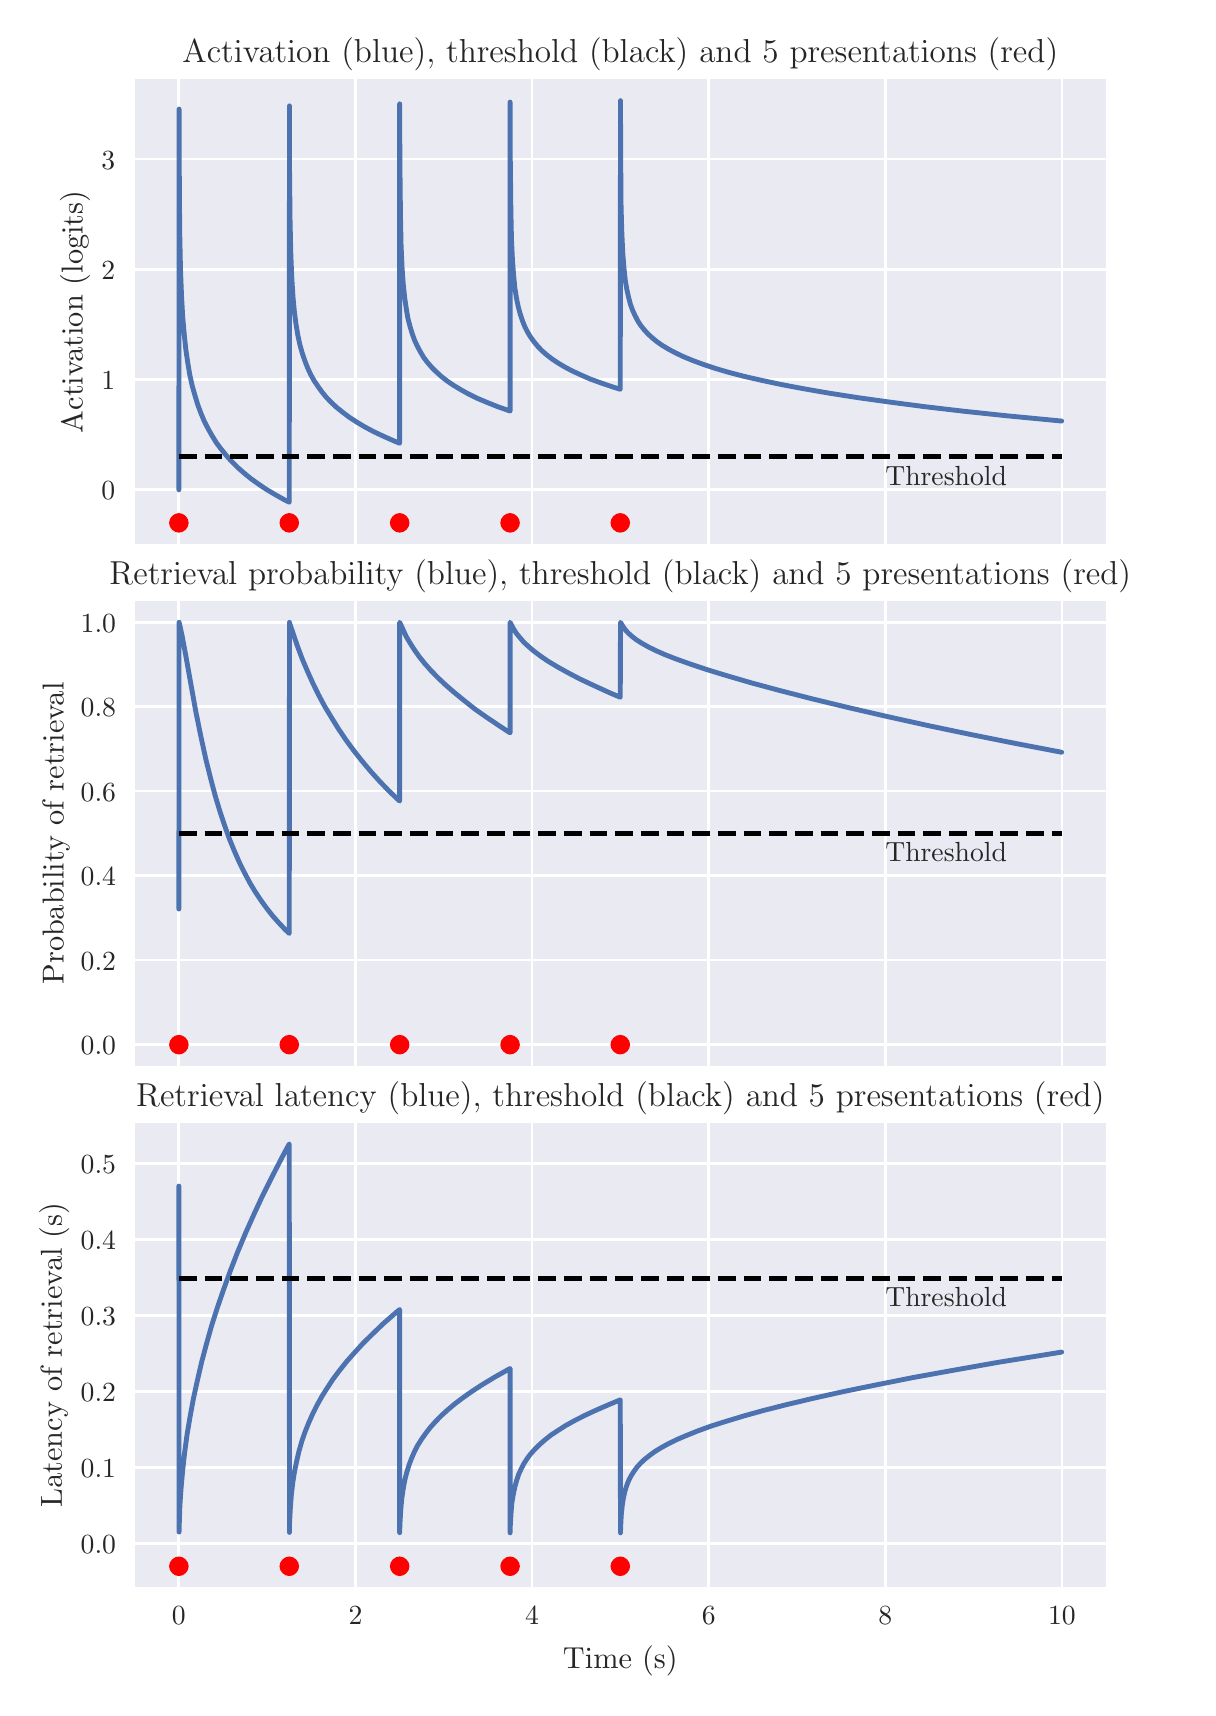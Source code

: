 \begingroup%
\makeatletter%
\begin{pgfpicture}%
\pgfpathrectangle{\pgfpointorigin}{\pgfqpoint{5.8in}{8.3in}}%
\pgfusepath{use as bounding box, clip}%
\begin{pgfscope}%
\pgfsetbuttcap%
\pgfsetmiterjoin%
\definecolor{currentfill}{rgb}{1.0,1.0,1.0}%
\pgfsetfillcolor{currentfill}%
\pgfsetlinewidth{0.0pt}%
\definecolor{currentstroke}{rgb}{1.0,1.0,1.0}%
\pgfsetstrokecolor{currentstroke}%
\pgfsetdash{}{0pt}%
\pgfpathmoveto{\pgfqpoint{0.0in}{0.0in}}%
\pgfpathlineto{\pgfqpoint{5.8in}{0.0in}}%
\pgfpathlineto{\pgfqpoint{5.8in}{8.3in}}%
\pgfpathlineto{\pgfqpoint{0.0in}{8.3in}}%
\pgfpathclose%
\pgfusepath{fill}%
\end{pgfscope}%
\begin{pgfscope}%
\pgfsetbuttcap%
\pgfsetmiterjoin%
\definecolor{currentfill}{rgb}{0.918,0.918,0.949}%
\pgfsetfillcolor{currentfill}%
\pgfsetlinewidth{0.0pt}%
\definecolor{currentstroke}{rgb}{0.0,0.0,0.0}%
\pgfsetstrokecolor{currentstroke}%
\pgfsetstrokeopacity{0.0}%
\pgfsetdash{}{0pt}%
\pgfpathmoveto{\pgfqpoint{0.536in}{5.718in}}%
\pgfpathlineto{\pgfqpoint{5.391in}{5.718in}}%
\pgfpathlineto{\pgfqpoint{5.391in}{8.041in}}%
\pgfpathlineto{\pgfqpoint{0.536in}{8.041in}}%
\pgfpathclose%
\pgfusepath{fill}%
\end{pgfscope}%
\begin{pgfscope}%
\pgfpathrectangle{\pgfqpoint{0.536in}{5.718in}}{\pgfqpoint{4.855in}{2.323in}}%
\pgfusepath{clip}%
\pgfsetroundcap%
\pgfsetroundjoin%
\pgfsetlinewidth{1.004pt}%
\definecolor{currentstroke}{rgb}{1.0,1.0,1.0}%
\pgfsetstrokecolor{currentstroke}%
\pgfsetdash{}{0pt}%
\pgfpathmoveto{\pgfqpoint{0.756in}{5.718in}}%
\pgfpathlineto{\pgfqpoint{0.756in}{8.041in}}%
\pgfusepath{stroke}%
\end{pgfscope}%
\begin{pgfscope}%
\pgfpathrectangle{\pgfqpoint{0.536in}{5.718in}}{\pgfqpoint{4.855in}{2.323in}}%
\pgfusepath{clip}%
\pgfsetroundcap%
\pgfsetroundjoin%
\pgfsetlinewidth{1.004pt}%
\definecolor{currentstroke}{rgb}{1.0,1.0,1.0}%
\pgfsetstrokecolor{currentstroke}%
\pgfsetdash{}{0pt}%
\pgfpathmoveto{\pgfqpoint{1.639in}{5.718in}}%
\pgfpathlineto{\pgfqpoint{1.639in}{8.041in}}%
\pgfusepath{stroke}%
\end{pgfscope}%
\begin{pgfscope}%
\pgfpathrectangle{\pgfqpoint{0.536in}{5.718in}}{\pgfqpoint{4.855in}{2.323in}}%
\pgfusepath{clip}%
\pgfsetroundcap%
\pgfsetroundjoin%
\pgfsetlinewidth{1.004pt}%
\definecolor{currentstroke}{rgb}{1.0,1.0,1.0}%
\pgfsetstrokecolor{currentstroke}%
\pgfsetdash{}{0pt}%
\pgfpathmoveto{\pgfqpoint{2.522in}{5.718in}}%
\pgfpathlineto{\pgfqpoint{2.522in}{8.041in}}%
\pgfusepath{stroke}%
\end{pgfscope}%
\begin{pgfscope}%
\pgfpathrectangle{\pgfqpoint{0.536in}{5.718in}}{\pgfqpoint{4.855in}{2.323in}}%
\pgfusepath{clip}%
\pgfsetroundcap%
\pgfsetroundjoin%
\pgfsetlinewidth{1.004pt}%
\definecolor{currentstroke}{rgb}{1.0,1.0,1.0}%
\pgfsetstrokecolor{currentstroke}%
\pgfsetdash{}{0pt}%
\pgfpathmoveto{\pgfqpoint{3.405in}{5.718in}}%
\pgfpathlineto{\pgfqpoint{3.405in}{8.041in}}%
\pgfusepath{stroke}%
\end{pgfscope}%
\begin{pgfscope}%
\pgfpathrectangle{\pgfqpoint{0.536in}{5.718in}}{\pgfqpoint{4.855in}{2.323in}}%
\pgfusepath{clip}%
\pgfsetroundcap%
\pgfsetroundjoin%
\pgfsetlinewidth{1.004pt}%
\definecolor{currentstroke}{rgb}{1.0,1.0,1.0}%
\pgfsetstrokecolor{currentstroke}%
\pgfsetdash{}{0pt}%
\pgfpathmoveto{\pgfqpoint{4.288in}{5.718in}}%
\pgfpathlineto{\pgfqpoint{4.288in}{8.041in}}%
\pgfusepath{stroke}%
\end{pgfscope}%
\begin{pgfscope}%
\pgfpathrectangle{\pgfqpoint{0.536in}{5.718in}}{\pgfqpoint{4.855in}{2.323in}}%
\pgfusepath{clip}%
\pgfsetroundcap%
\pgfsetroundjoin%
\pgfsetlinewidth{1.004pt}%
\definecolor{currentstroke}{rgb}{1.0,1.0,1.0}%
\pgfsetstrokecolor{currentstroke}%
\pgfsetdash{}{0pt}%
\pgfpathmoveto{\pgfqpoint{5.171in}{5.718in}}%
\pgfpathlineto{\pgfqpoint{5.171in}{8.041in}}%
\pgfusepath{stroke}%
\end{pgfscope}%
\begin{pgfscope}%
\pgfpathrectangle{\pgfqpoint{0.536in}{5.718in}}{\pgfqpoint{4.855in}{2.323in}}%
\pgfusepath{clip}%
\pgfsetroundcap%
\pgfsetroundjoin%
\pgfsetlinewidth{1.004pt}%
\definecolor{currentstroke}{rgb}{1.0,1.0,1.0}%
\pgfsetstrokecolor{currentstroke}%
\pgfsetdash{}{0pt}%
\pgfpathmoveto{\pgfqpoint{0.536in}{5.989in}}%
\pgfpathlineto{\pgfqpoint{5.391in}{5.989in}}%
\pgfusepath{stroke}%
\end{pgfscope}%
\begin{pgfscope}%
\definecolor{textcolor}{rgb}{0.15,0.15,0.15}%
\pgfsetstrokecolor{textcolor}%
\pgfsetfillcolor{textcolor}%
\pgftext[x=0.369in,y=5.939in,left,base]{\color{textcolor}\rmfamily\fontsize{10.0}{12.0}\selectfont \(\displaystyle 0\)}%
\end{pgfscope}%
\begin{pgfscope}%
\pgfpathrectangle{\pgfqpoint{0.536in}{5.718in}}{\pgfqpoint{4.855in}{2.323in}}%
\pgfusepath{clip}%
\pgfsetroundcap%
\pgfsetroundjoin%
\pgfsetlinewidth{1.004pt}%
\definecolor{currentstroke}{rgb}{1.0,1.0,1.0}%
\pgfsetstrokecolor{currentstroke}%
\pgfsetdash{}{0pt}%
\pgfpathmoveto{\pgfqpoint{0.536in}{6.54in}}%
\pgfpathlineto{\pgfqpoint{5.391in}{6.54in}}%
\pgfusepath{stroke}%
\end{pgfscope}%
\begin{pgfscope}%
\definecolor{textcolor}{rgb}{0.15,0.15,0.15}%
\pgfsetstrokecolor{textcolor}%
\pgfsetfillcolor{textcolor}%
\pgftext[x=0.369in,y=6.49in,left,base]{\color{textcolor}\rmfamily\fontsize{10.0}{12.0}\selectfont \(\displaystyle 1\)}%
\end{pgfscope}%
\begin{pgfscope}%
\pgfpathrectangle{\pgfqpoint{0.536in}{5.718in}}{\pgfqpoint{4.855in}{2.323in}}%
\pgfusepath{clip}%
\pgfsetroundcap%
\pgfsetroundjoin%
\pgfsetlinewidth{1.004pt}%
\definecolor{currentstroke}{rgb}{1.0,1.0,1.0}%
\pgfsetstrokecolor{currentstroke}%
\pgfsetdash{}{0pt}%
\pgfpathmoveto{\pgfqpoint{0.536in}{7.092in}}%
\pgfpathlineto{\pgfqpoint{5.391in}{7.092in}}%
\pgfusepath{stroke}%
\end{pgfscope}%
\begin{pgfscope}%
\definecolor{textcolor}{rgb}{0.15,0.15,0.15}%
\pgfsetstrokecolor{textcolor}%
\pgfsetfillcolor{textcolor}%
\pgftext[x=0.369in,y=7.041in,left,base]{\color{textcolor}\rmfamily\fontsize{10.0}{12.0}\selectfont \(\displaystyle 2\)}%
\end{pgfscope}%
\begin{pgfscope}%
\pgfpathrectangle{\pgfqpoint{0.536in}{5.718in}}{\pgfqpoint{4.855in}{2.323in}}%
\pgfusepath{clip}%
\pgfsetroundcap%
\pgfsetroundjoin%
\pgfsetlinewidth{1.004pt}%
\definecolor{currentstroke}{rgb}{1.0,1.0,1.0}%
\pgfsetstrokecolor{currentstroke}%
\pgfsetdash{}{0pt}%
\pgfpathmoveto{\pgfqpoint{0.536in}{7.643in}}%
\pgfpathlineto{\pgfqpoint{5.391in}{7.643in}}%
\pgfusepath{stroke}%
\end{pgfscope}%
\begin{pgfscope}%
\definecolor{textcolor}{rgb}{0.15,0.15,0.15}%
\pgfsetstrokecolor{textcolor}%
\pgfsetfillcolor{textcolor}%
\pgftext[x=0.369in,y=7.593in,left,base]{\color{textcolor}\rmfamily\fontsize{10.0}{12.0}\selectfont \(\displaystyle 3\)}%
\end{pgfscope}%
\begin{pgfscope}%
\definecolor{textcolor}{rgb}{0.15,0.15,0.15}%
\pgfsetstrokecolor{textcolor}%
\pgfsetfillcolor{textcolor}%
\pgftext[x=0.313in,y=6.879in,,bottom,rotate=90.0]{\color{textcolor}\rmfamily\fontsize{11.0}{13.2}\selectfont Activation (logits)}%
\end{pgfscope}%
\begin{pgfscope}%
\pgfpathrectangle{\pgfqpoint{0.536in}{5.718in}}{\pgfqpoint{4.855in}{2.323in}}%
\pgfusepath{clip}%
\pgfsetroundcap%
\pgfsetroundjoin%
\pgfsetlinewidth{1.757pt}%
\definecolor{currentstroke}{rgb}{0.298,0.447,0.69}%
\pgfsetstrokecolor{currentstroke}%
\pgfsetdash{}{0pt}%
\pgfpathmoveto{\pgfqpoint{0.756in}{5.989in}}%
\pgfpathlineto{\pgfqpoint{0.757in}{7.893in}}%
\pgfpathlineto{\pgfqpoint{0.758in}{7.59in}}%
\pgfpathlineto{\pgfqpoint{0.76in}{7.287in}}%
\pgfpathlineto{\pgfqpoint{0.764in}{7.096in}}%
\pgfpathlineto{\pgfqpoint{0.769in}{6.965in}}%
\pgfpathlineto{\pgfqpoint{0.775in}{6.856in}}%
\pgfpathlineto{\pgfqpoint{0.783in}{6.765in}}%
\pgfpathlineto{\pgfqpoint{0.791in}{6.689in}}%
\pgfpathlineto{\pgfqpoint{0.801in}{6.621in}}%
\pgfpathlineto{\pgfqpoint{0.811in}{6.562in}}%
\pgfpathlineto{\pgfqpoint{0.823in}{6.508in}}%
\pgfpathlineto{\pgfqpoint{0.837in}{6.459in}}%
\pgfpathlineto{\pgfqpoint{0.851in}{6.413in}}%
\pgfpathlineto{\pgfqpoint{0.867in}{6.37in}}%
\pgfpathlineto{\pgfqpoint{0.884in}{6.33in}}%
\pgfpathlineto{\pgfqpoint{0.903in}{6.293in}}%
\pgfpathlineto{\pgfqpoint{0.923in}{6.258in}}%
\pgfpathlineto{\pgfqpoint{0.944in}{6.224in}}%
\pgfpathlineto{\pgfqpoint{0.968in}{6.192in}}%
\pgfpathlineto{\pgfqpoint{0.993in}{6.161in}}%
\pgfpathlineto{\pgfqpoint{1.02in}{6.131in}}%
\pgfpathlineto{\pgfqpoint{1.05in}{6.101in}}%
\pgfpathlineto{\pgfqpoint{1.082in}{6.073in}}%
\pgfpathlineto{\pgfqpoint{1.116in}{6.045in}}%
\pgfpathlineto{\pgfqpoint{1.154in}{6.018in}}%
\pgfpathlineto{\pgfqpoint{1.194in}{5.991in}}%
\pgfpathlineto{\pgfqpoint{1.238in}{5.965in}}%
\pgfpathlineto{\pgfqpoint{1.286in}{5.938in}}%
\pgfpathlineto{\pgfqpoint{1.308in}{5.927in}}%
\pgfpathlineto{\pgfqpoint{1.309in}{7.909in}}%
\pgfpathlineto{\pgfqpoint{1.309in}{7.617in}}%
\pgfpathlineto{\pgfqpoint{1.312in}{7.332in}}%
\pgfpathlineto{\pgfqpoint{1.316in}{7.158in}}%
\pgfpathlineto{\pgfqpoint{1.321in}{7.042in}}%
\pgfpathlineto{\pgfqpoint{1.327in}{6.949in}}%
\pgfpathlineto{\pgfqpoint{1.334in}{6.875in}}%
\pgfpathlineto{\pgfqpoint{1.342in}{6.815in}}%
\pgfpathlineto{\pgfqpoint{1.351in}{6.761in}}%
\pgfpathlineto{\pgfqpoint{1.361in}{6.715in}}%
\pgfpathlineto{\pgfqpoint{1.373in}{6.672in}}%
\pgfpathlineto{\pgfqpoint{1.386in}{6.634in}}%
\pgfpathlineto{\pgfqpoint{1.4in}{6.598in}}%
\pgfpathlineto{\pgfqpoint{1.415in}{6.566in}}%
\pgfpathlineto{\pgfqpoint{1.432in}{6.535in}}%
\pgfpathlineto{\pgfqpoint{1.451in}{6.507in}}%
\pgfpathlineto{\pgfqpoint{1.471in}{6.479in}}%
\pgfpathlineto{\pgfqpoint{1.493in}{6.452in}}%
\pgfpathlineto{\pgfqpoint{1.518in}{6.426in}}%
\pgfpathlineto{\pgfqpoint{1.545in}{6.401in}}%
\pgfpathlineto{\pgfqpoint{1.575in}{6.377in}}%
\pgfpathlineto{\pgfqpoint{1.608in}{6.352in}}%
\pgfpathlineto{\pgfqpoint{1.645in}{6.328in}}%
\pgfpathlineto{\pgfqpoint{1.685in}{6.304in}}%
\pgfpathlineto{\pgfqpoint{1.73in}{6.28in}}%
\pgfpathlineto{\pgfqpoint{1.779in}{6.257in}}%
\pgfpathlineto{\pgfqpoint{1.833in}{6.233in}}%
\pgfpathlineto{\pgfqpoint{1.86in}{6.222in}}%
\pgfpathlineto{\pgfqpoint{1.86in}{7.919in}}%
\pgfpathlineto{\pgfqpoint{1.861in}{7.635in}}%
\pgfpathlineto{\pgfqpoint{1.864in}{7.362in}}%
\pgfpathlineto{\pgfqpoint{1.867in}{7.212in}}%
\pgfpathlineto{\pgfqpoint{1.872in}{7.099in}}%
\pgfpathlineto{\pgfqpoint{1.878in}{7.016in}}%
\pgfpathlineto{\pgfqpoint{1.885in}{6.951in}}%
\pgfpathlineto{\pgfqpoint{1.893in}{6.895in}}%
\pgfpathlineto{\pgfqpoint{1.901in}{6.847in}}%
\pgfpathlineto{\pgfqpoint{1.912in}{6.805in}}%
\pgfpathlineto{\pgfqpoint{1.923in}{6.769in}}%
\pgfpathlineto{\pgfqpoint{1.935in}{6.736in}}%
\pgfpathlineto{\pgfqpoint{1.949in}{6.706in}}%
\pgfpathlineto{\pgfqpoint{1.964in}{6.678in}}%
\pgfpathlineto{\pgfqpoint{1.98in}{6.651in}}%
\pgfpathlineto{\pgfqpoint{1.999in}{6.626in}}%
\pgfpathlineto{\pgfqpoint{2.019in}{6.603in}}%
\pgfpathlineto{\pgfqpoint{2.042in}{6.58in}}%
\pgfpathlineto{\pgfqpoint{2.067in}{6.557in}}%
\pgfpathlineto{\pgfqpoint{2.095in}{6.535in}}%
\pgfpathlineto{\pgfqpoint{2.127in}{6.513in}}%
\pgfpathlineto{\pgfqpoint{2.162in}{6.492in}}%
\pgfpathlineto{\pgfqpoint{2.201in}{6.47in}}%
\pgfpathlineto{\pgfqpoint{2.245in}{6.448in}}%
\pgfpathlineto{\pgfqpoint{2.295in}{6.427in}}%
\pgfpathlineto{\pgfqpoint{2.35in}{6.405in}}%
\pgfpathlineto{\pgfqpoint{2.412in}{6.383in}}%
\pgfpathlineto{\pgfqpoint{2.412in}{7.928in}}%
\pgfpathlineto{\pgfqpoint{2.413in}{7.649in}}%
\pgfpathlineto{\pgfqpoint{2.416in}{7.385in}}%
\pgfpathlineto{\pgfqpoint{2.419in}{7.242in}}%
\pgfpathlineto{\pgfqpoint{2.424in}{7.136in}}%
\pgfpathlineto{\pgfqpoint{2.43in}{7.059in}}%
\pgfpathlineto{\pgfqpoint{2.436in}{6.998in}}%
\pgfpathlineto{\pgfqpoint{2.444in}{6.947in}}%
\pgfpathlineto{\pgfqpoint{2.453in}{6.904in}}%
\pgfpathlineto{\pgfqpoint{2.463in}{6.867in}}%
\pgfpathlineto{\pgfqpoint{2.474in}{6.834in}}%
\pgfpathlineto{\pgfqpoint{2.486in}{6.804in}}%
\pgfpathlineto{\pgfqpoint{2.5in}{6.777in}}%
\pgfpathlineto{\pgfqpoint{2.515in}{6.752in}}%
\pgfpathlineto{\pgfqpoint{2.532in}{6.729in}}%
\pgfpathlineto{\pgfqpoint{2.55in}{6.707in}}%
\pgfpathlineto{\pgfqpoint{2.571in}{6.685in}}%
\pgfpathlineto{\pgfqpoint{2.594in}{6.665in}}%
\pgfpathlineto{\pgfqpoint{2.621in}{6.644in}}%
\pgfpathlineto{\pgfqpoint{2.651in}{6.624in}}%
\pgfpathlineto{\pgfqpoint{2.684in}{6.604in}}%
\pgfpathlineto{\pgfqpoint{2.722in}{6.584in}}%
\pgfpathlineto{\pgfqpoint{2.765in}{6.564in}}%
\pgfpathlineto{\pgfqpoint{2.813in}{6.543in}}%
\pgfpathlineto{\pgfqpoint{2.868in}{6.523in}}%
\pgfpathlineto{\pgfqpoint{2.93in}{6.502in}}%
\pgfpathlineto{\pgfqpoint{2.963in}{6.492in}}%
\pgfpathlineto{\pgfqpoint{2.964in}{7.935in}}%
\pgfpathlineto{\pgfqpoint{2.965in}{7.661in}}%
\pgfpathlineto{\pgfqpoint{2.967in}{7.404in}}%
\pgfpathlineto{\pgfqpoint{2.971in}{7.267in}}%
\pgfpathlineto{\pgfqpoint{2.976in}{7.166in}}%
\pgfpathlineto{\pgfqpoint{2.982in}{7.093in}}%
\pgfpathlineto{\pgfqpoint{2.988in}{7.036in}}%
\pgfpathlineto{\pgfqpoint{2.996in}{6.99in}}%
\pgfpathlineto{\pgfqpoint{3.005in}{6.95in}}%
\pgfpathlineto{\pgfqpoint{3.014in}{6.916in}}%
\pgfpathlineto{\pgfqpoint{3.025in}{6.886in}}%
\pgfpathlineto{\pgfqpoint{3.038in}{6.858in}}%
\pgfpathlineto{\pgfqpoint{3.051in}{6.833in}}%
\pgfpathlineto{\pgfqpoint{3.066in}{6.81in}}%
\pgfpathlineto{\pgfqpoint{3.083in}{6.789in}}%
\pgfpathlineto{\pgfqpoint{3.102in}{6.768in}}%
\pgfpathlineto{\pgfqpoint{3.123in}{6.749in}}%
\pgfpathlineto{\pgfqpoint{3.147in}{6.729in}}%
\pgfpathlineto{\pgfqpoint{3.175in}{6.71in}}%
\pgfpathlineto{\pgfqpoint{3.205in}{6.692in}}%
\pgfpathlineto{\pgfqpoint{3.241in}{6.673in}}%
\pgfpathlineto{\pgfqpoint{3.281in}{6.654in}}%
\pgfpathlineto{\pgfqpoint{3.327in}{6.635in}}%
\pgfpathlineto{\pgfqpoint{3.379in}{6.616in}}%
\pgfpathlineto{\pgfqpoint{3.439in}{6.596in}}%
\pgfpathlineto{\pgfqpoint{3.507in}{6.576in}}%
\pgfpathlineto{\pgfqpoint{3.584in}{6.556in}}%
\pgfpathlineto{\pgfqpoint{3.672in}{6.536in}}%
\pgfpathlineto{\pgfqpoint{3.771in}{6.515in}}%
\pgfpathlineto{\pgfqpoint{3.883in}{6.494in}}%
\pgfpathlineto{\pgfqpoint{4.01in}{6.472in}}%
\pgfpathlineto{\pgfqpoint{4.151in}{6.45in}}%
\pgfpathlineto{\pgfqpoint{4.309in}{6.428in}}%
\pgfpathlineto{\pgfqpoint{4.485in}{6.405in}}%
\pgfpathlineto{\pgfqpoint{4.681in}{6.382in}}%
\pgfpathlineto{\pgfqpoint{4.899in}{6.359in}}%
\pgfpathlineto{\pgfqpoint{5.139in}{6.336in}}%
\pgfpathlineto{\pgfqpoint{5.17in}{6.333in}}%
\pgfpathlineto{\pgfqpoint{5.17in}{6.333in}}%
\pgfusepath{stroke}%
\end{pgfscope}%
\begin{pgfscope}%
\pgfpathrectangle{\pgfqpoint{0.536in}{5.718in}}{\pgfqpoint{4.855in}{2.323in}}%
\pgfusepath{clip}%
\pgfsetbuttcap%
\pgfsetroundjoin%
\definecolor{currentfill}{rgb}{1.0,0.0,0.0}%
\pgfsetfillcolor{currentfill}%
\pgfsetlinewidth{0.0pt}%
\definecolor{currentstroke}{rgb}{1.0,0.0,0.0}%
\pgfsetstrokecolor{currentstroke}%
\pgfsetdash{}{0pt}%
\pgfsys@defobject{currentmarker}{\pgfqpoint{-0.049in}{-0.049in}}{\pgfqpoint{0.049in}{0.049in}}{%
\pgfpathmoveto{\pgfqpoint{0.0in}{-0.049in}}%
\pgfpathcurveto{\pgfqpoint{0.013in}{-0.049in}}{\pgfqpoint{0.025in}{-0.043in}}{\pgfqpoint{0.034in}{-0.034in}}%
\pgfpathcurveto{\pgfqpoint{0.043in}{-0.025in}}{\pgfqpoint{0.049in}{-0.013in}}{\pgfqpoint{0.049in}{0.0in}}%
\pgfpathcurveto{\pgfqpoint{0.049in}{0.013in}}{\pgfqpoint{0.043in}{0.025in}}{\pgfqpoint{0.034in}{0.034in}}%
\pgfpathcurveto{\pgfqpoint{0.025in}{0.043in}}{\pgfqpoint{0.013in}{0.049in}}{\pgfqpoint{0.0in}{0.049in}}%
\pgfpathcurveto{\pgfqpoint{-0.013in}{0.049in}}{\pgfqpoint{-0.025in}{0.043in}}{\pgfqpoint{-0.034in}{0.034in}}%
\pgfpathcurveto{\pgfqpoint{-0.043in}{0.025in}}{\pgfqpoint{-0.049in}{0.013in}}{\pgfqpoint{-0.049in}{0.0in}}%
\pgfpathcurveto{\pgfqpoint{-0.049in}{-0.013in}}{\pgfqpoint{-0.043in}{-0.025in}}{\pgfqpoint{-0.034in}{-0.034in}}%
\pgfpathcurveto{\pgfqpoint{-0.025in}{-0.043in}}{\pgfqpoint{-0.013in}{-0.049in}}{\pgfqpoint{0.0in}{-0.049in}}%
\pgfpathclose%
\pgfusepath{fill}%
}%
\begin{pgfscope}%
\pgfsys@transformshift{0.756in}{5.824in}%
\pgfsys@useobject{currentmarker}{}%
\end{pgfscope}%
\begin{pgfscope}%
\pgfsys@transformshift{1.308in}{5.824in}%
\pgfsys@useobject{currentmarker}{}%
\end{pgfscope}%
\begin{pgfscope}%
\pgfsys@transformshift{1.86in}{5.824in}%
\pgfsys@useobject{currentmarker}{}%
\end{pgfscope}%
\begin{pgfscope}%
\pgfsys@transformshift{2.412in}{5.824in}%
\pgfsys@useobject{currentmarker}{}%
\end{pgfscope}%
\begin{pgfscope}%
\pgfsys@transformshift{2.963in}{5.824in}%
\pgfsys@useobject{currentmarker}{}%
\end{pgfscope}%
\end{pgfscope}%
\begin{pgfscope}%
\pgfpathrectangle{\pgfqpoint{0.536in}{5.718in}}{\pgfqpoint{4.855in}{2.323in}}%
\pgfusepath{clip}%
\pgfsetbuttcap%
\pgfsetroundjoin%
\pgfsetlinewidth{1.757pt}%
\definecolor{currentstroke}{rgb}{0.0,0.0,0.0}%
\pgfsetstrokecolor{currentstroke}%
\pgfsetdash{{6.475pt}{2.8pt}}{0.0pt}%
\pgfpathmoveto{\pgfqpoint{0.756in}{6.154in}}%
\pgfpathlineto{\pgfqpoint{5.17in}{6.154in}}%
\pgfpathlineto{\pgfqpoint{5.17in}{6.154in}}%
\pgfusepath{stroke}%
\end{pgfscope}%
\begin{pgfscope}%
\pgfsetrectcap%
\pgfsetmiterjoin%
\pgfsetlinewidth{0.0pt}%
\definecolor{currentstroke}{rgb}{1.0,1.0,1.0}%
\pgfsetstrokecolor{currentstroke}%
\pgfsetdash{}{0pt}%
\pgfpathmoveto{\pgfqpoint{0.536in}{5.718in}}%
\pgfpathlineto{\pgfqpoint{0.536in}{8.041in}}%
\pgfusepath{}%
\end{pgfscope}%
\begin{pgfscope}%
\pgfsetrectcap%
\pgfsetmiterjoin%
\pgfsetlinewidth{0.0pt}%
\definecolor{currentstroke}{rgb}{1.0,1.0,1.0}%
\pgfsetstrokecolor{currentstroke}%
\pgfsetdash{}{0pt}%
\pgfpathmoveto{\pgfqpoint{5.391in}{5.718in}}%
\pgfpathlineto{\pgfqpoint{5.391in}{8.041in}}%
\pgfusepath{}%
\end{pgfscope}%
\begin{pgfscope}%
\pgfsetrectcap%
\pgfsetmiterjoin%
\pgfsetlinewidth{0.0pt}%
\definecolor{currentstroke}{rgb}{1.0,1.0,1.0}%
\pgfsetstrokecolor{currentstroke}%
\pgfsetdash{}{0pt}%
\pgfpathmoveto{\pgfqpoint{0.536in}{5.718in}}%
\pgfpathlineto{\pgfqpoint{5.391in}{5.718in}}%
\pgfusepath{}%
\end{pgfscope}%
\begin{pgfscope}%
\pgfsetrectcap%
\pgfsetmiterjoin%
\pgfsetlinewidth{0.0pt}%
\definecolor{currentstroke}{rgb}{1.0,1.0,1.0}%
\pgfsetstrokecolor{currentstroke}%
\pgfsetdash{}{0pt}%
\pgfpathmoveto{\pgfqpoint{0.536in}{8.041in}}%
\pgfpathlineto{\pgfqpoint{5.391in}{8.041in}}%
\pgfusepath{}%
\end{pgfscope}%
\begin{pgfscope}%
\definecolor{textcolor}{rgb}{0.15,0.15,0.15}%
\pgfsetstrokecolor{textcolor}%
\pgfsetfillcolor{textcolor}%
\pgftext[x=4.288in,y=6.011in,left,base]{\color{textcolor}\rmfamily\fontsize{10.0}{12.0}\selectfont Threshold}%
\end{pgfscope}%
\begin{pgfscope}%
\definecolor{textcolor}{rgb}{0.15,0.15,0.15}%
\pgfsetstrokecolor{textcolor}%
\pgfsetfillcolor{textcolor}%
\pgftext[x=2.963in,y=8.124in,,base]{\color{textcolor}\rmfamily\fontsize{12.0}{14.4}\selectfont Activation (blue),                   threshold (black) and 5 presentations (red)}%
\end{pgfscope}%
\begin{pgfscope}%
\pgfsetbuttcap%
\pgfsetmiterjoin%
\definecolor{currentfill}{rgb}{0.918,0.918,0.949}%
\pgfsetfillcolor{currentfill}%
\pgfsetlinewidth{0.0pt}%
\definecolor{currentstroke}{rgb}{0.0,0.0,0.0}%
\pgfsetstrokecolor{currentstroke}%
\pgfsetstrokeopacity{0.0}%
\pgfsetdash{}{0pt}%
\pgfpathmoveto{\pgfqpoint{0.536in}{3.11in}}%
\pgfpathlineto{\pgfqpoint{5.391in}{3.11in}}%
\pgfpathlineto{\pgfqpoint{5.391in}{5.432in}}%
\pgfpathlineto{\pgfqpoint{0.536in}{5.432in}}%
\pgfpathclose%
\pgfusepath{fill}%
\end{pgfscope}%
\begin{pgfscope}%
\pgfpathrectangle{\pgfqpoint{0.536in}{3.11in}}{\pgfqpoint{4.855in}{2.323in}}%
\pgfusepath{clip}%
\pgfsetroundcap%
\pgfsetroundjoin%
\pgfsetlinewidth{1.004pt}%
\definecolor{currentstroke}{rgb}{1.0,1.0,1.0}%
\pgfsetstrokecolor{currentstroke}%
\pgfsetdash{}{0pt}%
\pgfpathmoveto{\pgfqpoint{0.756in}{3.11in}}%
\pgfpathlineto{\pgfqpoint{0.756in}{5.432in}}%
\pgfusepath{stroke}%
\end{pgfscope}%
\begin{pgfscope}%
\pgfpathrectangle{\pgfqpoint{0.536in}{3.11in}}{\pgfqpoint{4.855in}{2.323in}}%
\pgfusepath{clip}%
\pgfsetroundcap%
\pgfsetroundjoin%
\pgfsetlinewidth{1.004pt}%
\definecolor{currentstroke}{rgb}{1.0,1.0,1.0}%
\pgfsetstrokecolor{currentstroke}%
\pgfsetdash{}{0pt}%
\pgfpathmoveto{\pgfqpoint{1.639in}{3.11in}}%
\pgfpathlineto{\pgfqpoint{1.639in}{5.432in}}%
\pgfusepath{stroke}%
\end{pgfscope}%
\begin{pgfscope}%
\pgfpathrectangle{\pgfqpoint{0.536in}{3.11in}}{\pgfqpoint{4.855in}{2.323in}}%
\pgfusepath{clip}%
\pgfsetroundcap%
\pgfsetroundjoin%
\pgfsetlinewidth{1.004pt}%
\definecolor{currentstroke}{rgb}{1.0,1.0,1.0}%
\pgfsetstrokecolor{currentstroke}%
\pgfsetdash{}{0pt}%
\pgfpathmoveto{\pgfqpoint{2.522in}{3.11in}}%
\pgfpathlineto{\pgfqpoint{2.522in}{5.432in}}%
\pgfusepath{stroke}%
\end{pgfscope}%
\begin{pgfscope}%
\pgfpathrectangle{\pgfqpoint{0.536in}{3.11in}}{\pgfqpoint{4.855in}{2.323in}}%
\pgfusepath{clip}%
\pgfsetroundcap%
\pgfsetroundjoin%
\pgfsetlinewidth{1.004pt}%
\definecolor{currentstroke}{rgb}{1.0,1.0,1.0}%
\pgfsetstrokecolor{currentstroke}%
\pgfsetdash{}{0pt}%
\pgfpathmoveto{\pgfqpoint{3.405in}{3.11in}}%
\pgfpathlineto{\pgfqpoint{3.405in}{5.432in}}%
\pgfusepath{stroke}%
\end{pgfscope}%
\begin{pgfscope}%
\pgfpathrectangle{\pgfqpoint{0.536in}{3.11in}}{\pgfqpoint{4.855in}{2.323in}}%
\pgfusepath{clip}%
\pgfsetroundcap%
\pgfsetroundjoin%
\pgfsetlinewidth{1.004pt}%
\definecolor{currentstroke}{rgb}{1.0,1.0,1.0}%
\pgfsetstrokecolor{currentstroke}%
\pgfsetdash{}{0pt}%
\pgfpathmoveto{\pgfqpoint{4.288in}{3.11in}}%
\pgfpathlineto{\pgfqpoint{4.288in}{5.432in}}%
\pgfusepath{stroke}%
\end{pgfscope}%
\begin{pgfscope}%
\pgfpathrectangle{\pgfqpoint{0.536in}{3.11in}}{\pgfqpoint{4.855in}{2.323in}}%
\pgfusepath{clip}%
\pgfsetroundcap%
\pgfsetroundjoin%
\pgfsetlinewidth{1.004pt}%
\definecolor{currentstroke}{rgb}{1.0,1.0,1.0}%
\pgfsetstrokecolor{currentstroke}%
\pgfsetdash{}{0pt}%
\pgfpathmoveto{\pgfqpoint{5.171in}{3.11in}}%
\pgfpathlineto{\pgfqpoint{5.171in}{5.432in}}%
\pgfusepath{stroke}%
\end{pgfscope}%
\begin{pgfscope}%
\pgfpathrectangle{\pgfqpoint{0.536in}{3.11in}}{\pgfqpoint{4.855in}{2.323in}}%
\pgfusepath{clip}%
\pgfsetroundcap%
\pgfsetroundjoin%
\pgfsetlinewidth{1.004pt}%
\definecolor{currentstroke}{rgb}{1.0,1.0,1.0}%
\pgfsetstrokecolor{currentstroke}%
\pgfsetdash{}{0pt}%
\pgfpathmoveto{\pgfqpoint{0.536in}{3.215in}}%
\pgfpathlineto{\pgfqpoint{5.391in}{3.215in}}%
\pgfusepath{stroke}%
\end{pgfscope}%
\begin{pgfscope}%
\definecolor{textcolor}{rgb}{0.15,0.15,0.15}%
\pgfsetstrokecolor{textcolor}%
\pgfsetfillcolor{textcolor}%
\pgftext[x=0.265in,y=3.165in,left,base]{\color{textcolor}\rmfamily\fontsize{10.0}{12.0}\selectfont \(\displaystyle 0.0\)}%
\end{pgfscope}%
\begin{pgfscope}%
\pgfpathrectangle{\pgfqpoint{0.536in}{3.11in}}{\pgfqpoint{4.855in}{2.323in}}%
\pgfusepath{clip}%
\pgfsetroundcap%
\pgfsetroundjoin%
\pgfsetlinewidth{1.004pt}%
\definecolor{currentstroke}{rgb}{1.0,1.0,1.0}%
\pgfsetstrokecolor{currentstroke}%
\pgfsetdash{}{0pt}%
\pgfpathmoveto{\pgfqpoint{0.536in}{3.638in}}%
\pgfpathlineto{\pgfqpoint{5.391in}{3.638in}}%
\pgfusepath{stroke}%
\end{pgfscope}%
\begin{pgfscope}%
\definecolor{textcolor}{rgb}{0.15,0.15,0.15}%
\pgfsetstrokecolor{textcolor}%
\pgfsetfillcolor{textcolor}%
\pgftext[x=0.265in,y=3.588in,left,base]{\color{textcolor}\rmfamily\fontsize{10.0}{12.0}\selectfont \(\displaystyle 0.2\)}%
\end{pgfscope}%
\begin{pgfscope}%
\pgfpathrectangle{\pgfqpoint{0.536in}{3.11in}}{\pgfqpoint{4.855in}{2.323in}}%
\pgfusepath{clip}%
\pgfsetroundcap%
\pgfsetroundjoin%
\pgfsetlinewidth{1.004pt}%
\definecolor{currentstroke}{rgb}{1.0,1.0,1.0}%
\pgfsetstrokecolor{currentstroke}%
\pgfsetdash{}{0pt}%
\pgfpathmoveto{\pgfqpoint{0.536in}{4.06in}}%
\pgfpathlineto{\pgfqpoint{5.391in}{4.06in}}%
\pgfusepath{stroke}%
\end{pgfscope}%
\begin{pgfscope}%
\definecolor{textcolor}{rgb}{0.15,0.15,0.15}%
\pgfsetstrokecolor{textcolor}%
\pgfsetfillcolor{textcolor}%
\pgftext[x=0.265in,y=4.01in,left,base]{\color{textcolor}\rmfamily\fontsize{10.0}{12.0}\selectfont \(\displaystyle 0.4\)}%
\end{pgfscope}%
\begin{pgfscope}%
\pgfpathrectangle{\pgfqpoint{0.536in}{3.11in}}{\pgfqpoint{4.855in}{2.323in}}%
\pgfusepath{clip}%
\pgfsetroundcap%
\pgfsetroundjoin%
\pgfsetlinewidth{1.004pt}%
\definecolor{currentstroke}{rgb}{1.0,1.0,1.0}%
\pgfsetstrokecolor{currentstroke}%
\pgfsetdash{}{0pt}%
\pgfpathmoveto{\pgfqpoint{0.536in}{4.483in}}%
\pgfpathlineto{\pgfqpoint{5.391in}{4.483in}}%
\pgfusepath{stroke}%
\end{pgfscope}%
\begin{pgfscope}%
\definecolor{textcolor}{rgb}{0.15,0.15,0.15}%
\pgfsetstrokecolor{textcolor}%
\pgfsetfillcolor{textcolor}%
\pgftext[x=0.265in,y=4.432in,left,base]{\color{textcolor}\rmfamily\fontsize{10.0}{12.0}\selectfont \(\displaystyle 0.6\)}%
\end{pgfscope}%
\begin{pgfscope}%
\pgfpathrectangle{\pgfqpoint{0.536in}{3.11in}}{\pgfqpoint{4.855in}{2.323in}}%
\pgfusepath{clip}%
\pgfsetroundcap%
\pgfsetroundjoin%
\pgfsetlinewidth{1.004pt}%
\definecolor{currentstroke}{rgb}{1.0,1.0,1.0}%
\pgfsetstrokecolor{currentstroke}%
\pgfsetdash{}{0pt}%
\pgfpathmoveto{\pgfqpoint{0.536in}{4.905in}}%
\pgfpathlineto{\pgfqpoint{5.391in}{4.905in}}%
\pgfusepath{stroke}%
\end{pgfscope}%
\begin{pgfscope}%
\definecolor{textcolor}{rgb}{0.15,0.15,0.15}%
\pgfsetstrokecolor{textcolor}%
\pgfsetfillcolor{textcolor}%
\pgftext[x=0.265in,y=4.855in,left,base]{\color{textcolor}\rmfamily\fontsize{10.0}{12.0}\selectfont \(\displaystyle 0.8\)}%
\end{pgfscope}%
\begin{pgfscope}%
\pgfpathrectangle{\pgfqpoint{0.536in}{3.11in}}{\pgfqpoint{4.855in}{2.323in}}%
\pgfusepath{clip}%
\pgfsetroundcap%
\pgfsetroundjoin%
\pgfsetlinewidth{1.004pt}%
\definecolor{currentstroke}{rgb}{1.0,1.0,1.0}%
\pgfsetstrokecolor{currentstroke}%
\pgfsetdash{}{0pt}%
\pgfpathmoveto{\pgfqpoint{0.536in}{5.327in}}%
\pgfpathlineto{\pgfqpoint{5.391in}{5.327in}}%
\pgfusepath{stroke}%
\end{pgfscope}%
\begin{pgfscope}%
\definecolor{textcolor}{rgb}{0.15,0.15,0.15}%
\pgfsetstrokecolor{textcolor}%
\pgfsetfillcolor{textcolor}%
\pgftext[x=0.265in,y=5.277in,left,base]{\color{textcolor}\rmfamily\fontsize{10.0}{12.0}\selectfont \(\displaystyle 1.0\)}%
\end{pgfscope}%
\begin{pgfscope}%
\definecolor{textcolor}{rgb}{0.15,0.15,0.15}%
\pgfsetstrokecolor{textcolor}%
\pgfsetfillcolor{textcolor}%
\pgftext[x=0.209in,y=4.271in,,bottom,rotate=90.0]{\color{textcolor}\rmfamily\fontsize{11.0}{13.2}\selectfont Probability of retrieval}%
\end{pgfscope}%
\begin{pgfscope}%
\pgfpathrectangle{\pgfqpoint{0.536in}{3.11in}}{\pgfqpoint{4.855in}{2.323in}}%
\pgfusepath{clip}%
\pgfsetroundcap%
\pgfsetroundjoin%
\pgfsetlinewidth{1.757pt}%
\definecolor{currentstroke}{rgb}{0.298,0.447,0.69}%
\pgfsetstrokecolor{currentstroke}%
\pgfsetdash{}{0pt}%
\pgfpathmoveto{\pgfqpoint{0.756in}{3.893in}}%
\pgfpathlineto{\pgfqpoint{0.757in}{5.327in}}%
\pgfpathlineto{\pgfqpoint{0.758in}{5.324in}}%
\pgfpathlineto{\pgfqpoint{0.762in}{5.306in}}%
\pgfpathlineto{\pgfqpoint{0.772in}{5.26in}}%
\pgfpathlineto{\pgfqpoint{0.791in}{5.158in}}%
\pgfpathlineto{\pgfqpoint{0.84in}{4.884in}}%
\pgfpathlineto{\pgfqpoint{0.866in}{4.756in}}%
\pgfpathlineto{\pgfqpoint{0.89in}{4.646in}}%
\pgfpathlineto{\pgfqpoint{0.914in}{4.549in}}%
\pgfpathlineto{\pgfqpoint{0.937in}{4.462in}}%
\pgfpathlineto{\pgfqpoint{0.961in}{4.382in}}%
\pgfpathlineto{\pgfqpoint{0.985in}{4.31in}}%
\pgfpathlineto{\pgfqpoint{1.009in}{4.243in}}%
\pgfpathlineto{\pgfqpoint{1.034in}{4.182in}}%
\pgfpathlineto{\pgfqpoint{1.059in}{4.125in}}%
\pgfpathlineto{\pgfqpoint{1.085in}{4.073in}}%
\pgfpathlineto{\pgfqpoint{1.111in}{4.024in}}%
\pgfpathlineto{\pgfqpoint{1.138in}{3.979in}}%
\pgfpathlineto{\pgfqpoint{1.166in}{3.937in}}%
\pgfpathlineto{\pgfqpoint{1.195in}{3.897in}}%
\pgfpathlineto{\pgfqpoint{1.224in}{3.86in}}%
\pgfpathlineto{\pgfqpoint{1.255in}{3.825in}}%
\pgfpathlineto{\pgfqpoint{1.287in}{3.791in}}%
\pgfpathlineto{\pgfqpoint{1.308in}{3.771in}}%
\pgfpathlineto{\pgfqpoint{1.309in}{5.327in}}%
\pgfpathlineto{\pgfqpoint{1.309in}{5.325in}}%
\pgfpathlineto{\pgfqpoint{1.317in}{5.301in}}%
\pgfpathlineto{\pgfqpoint{1.349in}{5.207in}}%
\pgfpathlineto{\pgfqpoint{1.373in}{5.143in}}%
\pgfpathlineto{\pgfqpoint{1.399in}{5.082in}}%
\pgfpathlineto{\pgfqpoint{1.426in}{5.022in}}%
\pgfpathlineto{\pgfqpoint{1.455in}{4.963in}}%
\pgfpathlineto{\pgfqpoint{1.486in}{4.905in}}%
\pgfpathlineto{\pgfqpoint{1.52in}{4.849in}}%
\pgfpathlineto{\pgfqpoint{1.554in}{4.794in}}%
\pgfpathlineto{\pgfqpoint{1.591in}{4.739in}}%
\pgfpathlineto{\pgfqpoint{1.63in}{4.686in}}%
\pgfpathlineto{\pgfqpoint{1.671in}{4.634in}}%
\pgfpathlineto{\pgfqpoint{1.713in}{4.584in}}%
\pgfpathlineto{\pgfqpoint{1.757in}{4.535in}}%
\pgfpathlineto{\pgfqpoint{1.803in}{4.487in}}%
\pgfpathlineto{\pgfqpoint{1.851in}{4.441in}}%
\pgfpathlineto{\pgfqpoint{1.86in}{4.433in}}%
\pgfpathlineto{\pgfqpoint{1.86in}{5.327in}}%
\pgfpathlineto{\pgfqpoint{1.861in}{5.325in}}%
\pgfpathlineto{\pgfqpoint{1.893in}{5.255in}}%
\pgfpathlineto{\pgfqpoint{1.912in}{5.223in}}%
\pgfpathlineto{\pgfqpoint{1.933in}{5.19in}}%
\pgfpathlineto{\pgfqpoint{1.957in}{5.156in}}%
\pgfpathlineto{\pgfqpoint{1.984in}{5.122in}}%
\pgfpathlineto{\pgfqpoint{2.015in}{5.087in}}%
\pgfpathlineto{\pgfqpoint{2.05in}{5.051in}}%
\pgfpathlineto{\pgfqpoint{2.089in}{5.014in}}%
\pgfpathlineto{\pgfqpoint{2.134in}{4.975in}}%
\pgfpathlineto{\pgfqpoint{2.183in}{4.935in}}%
\pgfpathlineto{\pgfqpoint{2.236in}{4.893in}}%
\pgfpathlineto{\pgfqpoint{2.296in}{4.851in}}%
\pgfpathlineto{\pgfqpoint{2.36in}{4.808in}}%
\pgfpathlineto{\pgfqpoint{2.412in}{4.774in}}%
\pgfpathlineto{\pgfqpoint{2.412in}{5.327in}}%
\pgfpathlineto{\pgfqpoint{2.413in}{5.325in}}%
\pgfpathlineto{\pgfqpoint{2.43in}{5.293in}}%
\pgfpathlineto{\pgfqpoint{2.444in}{5.271in}}%
\pgfpathlineto{\pgfqpoint{2.462in}{5.249in}}%
\pgfpathlineto{\pgfqpoint{2.481in}{5.227in}}%
\pgfpathlineto{\pgfqpoint{2.505in}{5.205in}}%
\pgfpathlineto{\pgfqpoint{2.532in}{5.182in}}%
\pgfpathlineto{\pgfqpoint{2.564in}{5.158in}}%
\pgfpathlineto{\pgfqpoint{2.602in}{5.132in}}%
\pgfpathlineto{\pgfqpoint{2.647in}{5.105in}}%
\pgfpathlineto{\pgfqpoint{2.699in}{5.076in}}%
\pgfpathlineto{\pgfqpoint{2.76in}{5.044in}}%
\pgfpathlineto{\pgfqpoint{2.83in}{5.011in}}%
\pgfpathlineto{\pgfqpoint{2.911in}{4.974in}}%
\pgfpathlineto{\pgfqpoint{2.963in}{4.952in}}%
\pgfpathlineto{\pgfqpoint{2.964in}{5.327in}}%
\pgfpathlineto{\pgfqpoint{2.965in}{5.325in}}%
\pgfpathlineto{\pgfqpoint{2.977in}{5.305in}}%
\pgfpathlineto{\pgfqpoint{2.989in}{5.288in}}%
\pgfpathlineto{\pgfqpoint{3.004in}{5.272in}}%
\pgfpathlineto{\pgfqpoint{3.022in}{5.256in}}%
\pgfpathlineto{\pgfqpoint{3.044in}{5.239in}}%
\pgfpathlineto{\pgfqpoint{3.071in}{5.222in}}%
\pgfpathlineto{\pgfqpoint{3.103in}{5.204in}}%
\pgfpathlineto{\pgfqpoint{3.141in}{5.185in}}%
\pgfpathlineto{\pgfqpoint{3.189in}{5.164in}}%
\pgfpathlineto{\pgfqpoint{3.246in}{5.142in}}%
\pgfpathlineto{\pgfqpoint{3.316in}{5.117in}}%
\pgfpathlineto{\pgfqpoint{3.4in}{5.089in}}%
\pgfpathlineto{\pgfqpoint{3.502in}{5.058in}}%
\pgfpathlineto{\pgfqpoint{3.622in}{5.023in}}%
\pgfpathlineto{\pgfqpoint{3.763in}{4.985in}}%
\pgfpathlineto{\pgfqpoint{3.923in}{4.944in}}%
\pgfpathlineto{\pgfqpoint{4.101in}{4.901in}}%
\pgfpathlineto{\pgfqpoint{4.296in}{4.856in}}%
\pgfpathlineto{\pgfqpoint{4.504in}{4.81in}}%
\pgfpathlineto{\pgfqpoint{4.724in}{4.764in}}%
\pgfpathlineto{\pgfqpoint{4.955in}{4.718in}}%
\pgfpathlineto{\pgfqpoint{5.17in}{4.677in}}%
\pgfpathlineto{\pgfqpoint{5.17in}{4.677in}}%
\pgfusepath{stroke}%
\end{pgfscope}%
\begin{pgfscope}%
\pgfpathrectangle{\pgfqpoint{0.536in}{3.11in}}{\pgfqpoint{4.855in}{2.323in}}%
\pgfusepath{clip}%
\pgfsetbuttcap%
\pgfsetroundjoin%
\definecolor{currentfill}{rgb}{1.0,0.0,0.0}%
\pgfsetfillcolor{currentfill}%
\pgfsetlinewidth{0.0pt}%
\definecolor{currentstroke}{rgb}{1.0,0.0,0.0}%
\pgfsetstrokecolor{currentstroke}%
\pgfsetdash{}{0pt}%
\pgfsys@defobject{currentmarker}{\pgfqpoint{-0.049in}{-0.049in}}{\pgfqpoint{0.049in}{0.049in}}{%
\pgfpathmoveto{\pgfqpoint{0.0in}{-0.049in}}%
\pgfpathcurveto{\pgfqpoint{0.013in}{-0.049in}}{\pgfqpoint{0.025in}{-0.043in}}{\pgfqpoint{0.034in}{-0.034in}}%
\pgfpathcurveto{\pgfqpoint{0.043in}{-0.025in}}{\pgfqpoint{0.049in}{-0.013in}}{\pgfqpoint{0.049in}{0.0in}}%
\pgfpathcurveto{\pgfqpoint{0.049in}{0.013in}}{\pgfqpoint{0.043in}{0.025in}}{\pgfqpoint{0.034in}{0.034in}}%
\pgfpathcurveto{\pgfqpoint{0.025in}{0.043in}}{\pgfqpoint{0.013in}{0.049in}}{\pgfqpoint{0.0in}{0.049in}}%
\pgfpathcurveto{\pgfqpoint{-0.013in}{0.049in}}{\pgfqpoint{-0.025in}{0.043in}}{\pgfqpoint{-0.034in}{0.034in}}%
\pgfpathcurveto{\pgfqpoint{-0.043in}{0.025in}}{\pgfqpoint{-0.049in}{0.013in}}{\pgfqpoint{-0.049in}{0.0in}}%
\pgfpathcurveto{\pgfqpoint{-0.049in}{-0.013in}}{\pgfqpoint{-0.043in}{-0.025in}}{\pgfqpoint{-0.034in}{-0.034in}}%
\pgfpathcurveto{\pgfqpoint{-0.025in}{-0.043in}}{\pgfqpoint{-0.013in}{-0.049in}}{\pgfqpoint{0.0in}{-0.049in}}%
\pgfpathclose%
\pgfusepath{fill}%
}%
\begin{pgfscope}%
\pgfsys@transformshift{0.756in}{3.215in}%
\pgfsys@useobject{currentmarker}{}%
\end{pgfscope}%
\begin{pgfscope}%
\pgfsys@transformshift{1.308in}{3.215in}%
\pgfsys@useobject{currentmarker}{}%
\end{pgfscope}%
\begin{pgfscope}%
\pgfsys@transformshift{1.86in}{3.215in}%
\pgfsys@useobject{currentmarker}{}%
\end{pgfscope}%
\begin{pgfscope}%
\pgfsys@transformshift{2.412in}{3.215in}%
\pgfsys@useobject{currentmarker}{}%
\end{pgfscope}%
\begin{pgfscope}%
\pgfsys@transformshift{2.963in}{3.215in}%
\pgfsys@useobject{currentmarker}{}%
\end{pgfscope}%
\end{pgfscope}%
\begin{pgfscope}%
\pgfpathrectangle{\pgfqpoint{0.536in}{3.11in}}{\pgfqpoint{4.855in}{2.323in}}%
\pgfusepath{clip}%
\pgfsetbuttcap%
\pgfsetroundjoin%
\pgfsetlinewidth{1.757pt}%
\definecolor{currentstroke}{rgb}{0.0,0.0,0.0}%
\pgfsetstrokecolor{currentstroke}%
\pgfsetdash{{6.475pt}{2.8pt}}{0.0pt}%
\pgfpathmoveto{\pgfqpoint{0.756in}{4.271in}}%
\pgfpathlineto{\pgfqpoint{5.17in}{4.271in}}%
\pgfpathlineto{\pgfqpoint{5.17in}{4.271in}}%
\pgfusepath{stroke}%
\end{pgfscope}%
\begin{pgfscope}%
\pgfsetrectcap%
\pgfsetmiterjoin%
\pgfsetlinewidth{0.0pt}%
\definecolor{currentstroke}{rgb}{1.0,1.0,1.0}%
\pgfsetstrokecolor{currentstroke}%
\pgfsetdash{}{0pt}%
\pgfpathmoveto{\pgfqpoint{0.536in}{3.11in}}%
\pgfpathlineto{\pgfqpoint{0.536in}{5.432in}}%
\pgfusepath{}%
\end{pgfscope}%
\begin{pgfscope}%
\pgfsetrectcap%
\pgfsetmiterjoin%
\pgfsetlinewidth{0.0pt}%
\definecolor{currentstroke}{rgb}{1.0,1.0,1.0}%
\pgfsetstrokecolor{currentstroke}%
\pgfsetdash{}{0pt}%
\pgfpathmoveto{\pgfqpoint{5.391in}{3.11in}}%
\pgfpathlineto{\pgfqpoint{5.391in}{5.432in}}%
\pgfusepath{}%
\end{pgfscope}%
\begin{pgfscope}%
\pgfsetrectcap%
\pgfsetmiterjoin%
\pgfsetlinewidth{0.0pt}%
\definecolor{currentstroke}{rgb}{1.0,1.0,1.0}%
\pgfsetstrokecolor{currentstroke}%
\pgfsetdash{}{0pt}%
\pgfpathmoveto{\pgfqpoint{0.536in}{3.11in}}%
\pgfpathlineto{\pgfqpoint{5.391in}{3.11in}}%
\pgfusepath{}%
\end{pgfscope}%
\begin{pgfscope}%
\pgfsetrectcap%
\pgfsetmiterjoin%
\pgfsetlinewidth{0.0pt}%
\definecolor{currentstroke}{rgb}{1.0,1.0,1.0}%
\pgfsetstrokecolor{currentstroke}%
\pgfsetdash{}{0pt}%
\pgfpathmoveto{\pgfqpoint{0.536in}{5.432in}}%
\pgfpathlineto{\pgfqpoint{5.391in}{5.432in}}%
\pgfusepath{}%
\end{pgfscope}%
\begin{pgfscope}%
\definecolor{textcolor}{rgb}{0.15,0.15,0.15}%
\pgfsetstrokecolor{textcolor}%
\pgfsetfillcolor{textcolor}%
\pgftext[x=4.288in,y=4.13in,left,base]{\color{textcolor}\rmfamily\fontsize{10.0}{12.0}\selectfont Threshold}%
\end{pgfscope}%
\begin{pgfscope}%
\definecolor{textcolor}{rgb}{0.15,0.15,0.15}%
\pgfsetstrokecolor{textcolor}%
\pgfsetfillcolor{textcolor}%
\pgftext[x=2.963in,y=5.516in,,base]{\color{textcolor}\rmfamily\fontsize{12.0}{14.4}\selectfont Retrieval probability (blue),                    threshold (black) and 5 presentations (red)}%
\end{pgfscope}%
\begin{pgfscope}%
\pgfsetbuttcap%
\pgfsetmiterjoin%
\definecolor{currentfill}{rgb}{0.918,0.918,0.949}%
\pgfsetfillcolor{currentfill}%
\pgfsetlinewidth{0.0pt}%
\definecolor{currentstroke}{rgb}{0.0,0.0,0.0}%
\pgfsetstrokecolor{currentstroke}%
\pgfsetstrokeopacity{0.0}%
\pgfsetdash{}{0pt}%
\pgfpathmoveto{\pgfqpoint{0.536in}{0.502in}}%
\pgfpathlineto{\pgfqpoint{5.391in}{0.502in}}%
\pgfpathlineto{\pgfqpoint{5.391in}{2.824in}}%
\pgfpathlineto{\pgfqpoint{0.536in}{2.824in}}%
\pgfpathclose%
\pgfusepath{fill}%
\end{pgfscope}%
\begin{pgfscope}%
\pgfpathrectangle{\pgfqpoint{0.536in}{0.502in}}{\pgfqpoint{4.855in}{2.323in}}%
\pgfusepath{clip}%
\pgfsetroundcap%
\pgfsetroundjoin%
\pgfsetlinewidth{1.004pt}%
\definecolor{currentstroke}{rgb}{1.0,1.0,1.0}%
\pgfsetstrokecolor{currentstroke}%
\pgfsetdash{}{0pt}%
\pgfpathmoveto{\pgfqpoint{0.756in}{0.502in}}%
\pgfpathlineto{\pgfqpoint{0.756in}{2.824in}}%
\pgfusepath{stroke}%
\end{pgfscope}%
\begin{pgfscope}%
\definecolor{textcolor}{rgb}{0.15,0.15,0.15}%
\pgfsetstrokecolor{textcolor}%
\pgfsetfillcolor{textcolor}%
\pgftext[x=0.756in,y=0.404in,,top]{\color{textcolor}\rmfamily\fontsize{10.0}{12.0}\selectfont \(\displaystyle 0\)}%
\end{pgfscope}%
\begin{pgfscope}%
\pgfpathrectangle{\pgfqpoint{0.536in}{0.502in}}{\pgfqpoint{4.855in}{2.323in}}%
\pgfusepath{clip}%
\pgfsetroundcap%
\pgfsetroundjoin%
\pgfsetlinewidth{1.004pt}%
\definecolor{currentstroke}{rgb}{1.0,1.0,1.0}%
\pgfsetstrokecolor{currentstroke}%
\pgfsetdash{}{0pt}%
\pgfpathmoveto{\pgfqpoint{1.639in}{0.502in}}%
\pgfpathlineto{\pgfqpoint{1.639in}{2.824in}}%
\pgfusepath{stroke}%
\end{pgfscope}%
\begin{pgfscope}%
\definecolor{textcolor}{rgb}{0.15,0.15,0.15}%
\pgfsetstrokecolor{textcolor}%
\pgfsetfillcolor{textcolor}%
\pgftext[x=1.639in,y=0.404in,,top]{\color{textcolor}\rmfamily\fontsize{10.0}{12.0}\selectfont \(\displaystyle 2\)}%
\end{pgfscope}%
\begin{pgfscope}%
\pgfpathrectangle{\pgfqpoint{0.536in}{0.502in}}{\pgfqpoint{4.855in}{2.323in}}%
\pgfusepath{clip}%
\pgfsetroundcap%
\pgfsetroundjoin%
\pgfsetlinewidth{1.004pt}%
\definecolor{currentstroke}{rgb}{1.0,1.0,1.0}%
\pgfsetstrokecolor{currentstroke}%
\pgfsetdash{}{0pt}%
\pgfpathmoveto{\pgfqpoint{2.522in}{0.502in}}%
\pgfpathlineto{\pgfqpoint{2.522in}{2.824in}}%
\pgfusepath{stroke}%
\end{pgfscope}%
\begin{pgfscope}%
\definecolor{textcolor}{rgb}{0.15,0.15,0.15}%
\pgfsetstrokecolor{textcolor}%
\pgfsetfillcolor{textcolor}%
\pgftext[x=2.522in,y=0.404in,,top]{\color{textcolor}\rmfamily\fontsize{10.0}{12.0}\selectfont \(\displaystyle 4\)}%
\end{pgfscope}%
\begin{pgfscope}%
\pgfpathrectangle{\pgfqpoint{0.536in}{0.502in}}{\pgfqpoint{4.855in}{2.323in}}%
\pgfusepath{clip}%
\pgfsetroundcap%
\pgfsetroundjoin%
\pgfsetlinewidth{1.004pt}%
\definecolor{currentstroke}{rgb}{1.0,1.0,1.0}%
\pgfsetstrokecolor{currentstroke}%
\pgfsetdash{}{0pt}%
\pgfpathmoveto{\pgfqpoint{3.405in}{0.502in}}%
\pgfpathlineto{\pgfqpoint{3.405in}{2.824in}}%
\pgfusepath{stroke}%
\end{pgfscope}%
\begin{pgfscope}%
\definecolor{textcolor}{rgb}{0.15,0.15,0.15}%
\pgfsetstrokecolor{textcolor}%
\pgfsetfillcolor{textcolor}%
\pgftext[x=3.405in,y=0.404in,,top]{\color{textcolor}\rmfamily\fontsize{10.0}{12.0}\selectfont \(\displaystyle 6\)}%
\end{pgfscope}%
\begin{pgfscope}%
\pgfpathrectangle{\pgfqpoint{0.536in}{0.502in}}{\pgfqpoint{4.855in}{2.323in}}%
\pgfusepath{clip}%
\pgfsetroundcap%
\pgfsetroundjoin%
\pgfsetlinewidth{1.004pt}%
\definecolor{currentstroke}{rgb}{1.0,1.0,1.0}%
\pgfsetstrokecolor{currentstroke}%
\pgfsetdash{}{0pt}%
\pgfpathmoveto{\pgfqpoint{4.288in}{0.502in}}%
\pgfpathlineto{\pgfqpoint{4.288in}{2.824in}}%
\pgfusepath{stroke}%
\end{pgfscope}%
\begin{pgfscope}%
\definecolor{textcolor}{rgb}{0.15,0.15,0.15}%
\pgfsetstrokecolor{textcolor}%
\pgfsetfillcolor{textcolor}%
\pgftext[x=4.288in,y=0.404in,,top]{\color{textcolor}\rmfamily\fontsize{10.0}{12.0}\selectfont \(\displaystyle 8\)}%
\end{pgfscope}%
\begin{pgfscope}%
\pgfpathrectangle{\pgfqpoint{0.536in}{0.502in}}{\pgfqpoint{4.855in}{2.323in}}%
\pgfusepath{clip}%
\pgfsetroundcap%
\pgfsetroundjoin%
\pgfsetlinewidth{1.004pt}%
\definecolor{currentstroke}{rgb}{1.0,1.0,1.0}%
\pgfsetstrokecolor{currentstroke}%
\pgfsetdash{}{0pt}%
\pgfpathmoveto{\pgfqpoint{5.171in}{0.502in}}%
\pgfpathlineto{\pgfqpoint{5.171in}{2.824in}}%
\pgfusepath{stroke}%
\end{pgfscope}%
\begin{pgfscope}%
\definecolor{textcolor}{rgb}{0.15,0.15,0.15}%
\pgfsetstrokecolor{textcolor}%
\pgfsetfillcolor{textcolor}%
\pgftext[x=5.171in,y=0.404in,,top]{\color{textcolor}\rmfamily\fontsize{10.0}{12.0}\selectfont \(\displaystyle 10\)}%
\end{pgfscope}%
\begin{pgfscope}%
\definecolor{textcolor}{rgb}{0.15,0.15,0.15}%
\pgfsetstrokecolor{textcolor}%
\pgfsetfillcolor{textcolor}%
\pgftext[x=2.963in,y=0.209in,,top]{\color{textcolor}\rmfamily\fontsize{11.0}{13.2}\selectfont Time (s)}%
\end{pgfscope}%
\begin{pgfscope}%
\pgfpathrectangle{\pgfqpoint{0.536in}{0.502in}}{\pgfqpoint{4.855in}{2.323in}}%
\pgfusepath{clip}%
\pgfsetroundcap%
\pgfsetroundjoin%
\pgfsetlinewidth{1.004pt}%
\definecolor{currentstroke}{rgb}{1.0,1.0,1.0}%
\pgfsetstrokecolor{currentstroke}%
\pgfsetdash{}{0pt}%
\pgfpathmoveto{\pgfqpoint{0.536in}{0.721in}}%
\pgfpathlineto{\pgfqpoint{5.391in}{0.721in}}%
\pgfusepath{stroke}%
\end{pgfscope}%
\begin{pgfscope}%
\definecolor{textcolor}{rgb}{0.15,0.15,0.15}%
\pgfsetstrokecolor{textcolor}%
\pgfsetfillcolor{textcolor}%
\pgftext[x=0.265in,y=0.671in,left,base]{\color{textcolor}\rmfamily\fontsize{10.0}{12.0}\selectfont \(\displaystyle 0.0\)}%
\end{pgfscope}%
\begin{pgfscope}%
\pgfpathrectangle{\pgfqpoint{0.536in}{0.502in}}{\pgfqpoint{4.855in}{2.323in}}%
\pgfusepath{clip}%
\pgfsetroundcap%
\pgfsetroundjoin%
\pgfsetlinewidth{1.004pt}%
\definecolor{currentstroke}{rgb}{1.0,1.0,1.0}%
\pgfsetstrokecolor{currentstroke}%
\pgfsetdash{}{0pt}%
\pgfpathmoveto{\pgfqpoint{0.536in}{1.101in}}%
\pgfpathlineto{\pgfqpoint{5.391in}{1.101in}}%
\pgfusepath{stroke}%
\end{pgfscope}%
\begin{pgfscope}%
\definecolor{textcolor}{rgb}{0.15,0.15,0.15}%
\pgfsetstrokecolor{textcolor}%
\pgfsetfillcolor{textcolor}%
\pgftext[x=0.265in,y=1.051in,left,base]{\color{textcolor}\rmfamily\fontsize{10.0}{12.0}\selectfont \(\displaystyle 0.1\)}%
\end{pgfscope}%
\begin{pgfscope}%
\pgfpathrectangle{\pgfqpoint{0.536in}{0.502in}}{\pgfqpoint{4.855in}{2.323in}}%
\pgfusepath{clip}%
\pgfsetroundcap%
\pgfsetroundjoin%
\pgfsetlinewidth{1.004pt}%
\definecolor{currentstroke}{rgb}{1.0,1.0,1.0}%
\pgfsetstrokecolor{currentstroke}%
\pgfsetdash{}{0pt}%
\pgfpathmoveto{\pgfqpoint{0.536in}{1.481in}}%
\pgfpathlineto{\pgfqpoint{5.391in}{1.481in}}%
\pgfusepath{stroke}%
\end{pgfscope}%
\begin{pgfscope}%
\definecolor{textcolor}{rgb}{0.15,0.15,0.15}%
\pgfsetstrokecolor{textcolor}%
\pgfsetfillcolor{textcolor}%
\pgftext[x=0.265in,y=1.431in,left,base]{\color{textcolor}\rmfamily\fontsize{10.0}{12.0}\selectfont \(\displaystyle 0.2\)}%
\end{pgfscope}%
\begin{pgfscope}%
\pgfpathrectangle{\pgfqpoint{0.536in}{0.502in}}{\pgfqpoint{4.855in}{2.323in}}%
\pgfusepath{clip}%
\pgfsetroundcap%
\pgfsetroundjoin%
\pgfsetlinewidth{1.004pt}%
\definecolor{currentstroke}{rgb}{1.0,1.0,1.0}%
\pgfsetstrokecolor{currentstroke}%
\pgfsetdash{}{0pt}%
\pgfpathmoveto{\pgfqpoint{0.536in}{1.862in}}%
\pgfpathlineto{\pgfqpoint{5.391in}{1.862in}}%
\pgfusepath{stroke}%
\end{pgfscope}%
\begin{pgfscope}%
\definecolor{textcolor}{rgb}{0.15,0.15,0.15}%
\pgfsetstrokecolor{textcolor}%
\pgfsetfillcolor{textcolor}%
\pgftext[x=0.265in,y=1.811in,left,base]{\color{textcolor}\rmfamily\fontsize{10.0}{12.0}\selectfont \(\displaystyle 0.3\)}%
\end{pgfscope}%
\begin{pgfscope}%
\pgfpathrectangle{\pgfqpoint{0.536in}{0.502in}}{\pgfqpoint{4.855in}{2.323in}}%
\pgfusepath{clip}%
\pgfsetroundcap%
\pgfsetroundjoin%
\pgfsetlinewidth{1.004pt}%
\definecolor{currentstroke}{rgb}{1.0,1.0,1.0}%
\pgfsetstrokecolor{currentstroke}%
\pgfsetdash{}{0pt}%
\pgfpathmoveto{\pgfqpoint{0.536in}{2.242in}}%
\pgfpathlineto{\pgfqpoint{5.391in}{2.242in}}%
\pgfusepath{stroke}%
\end{pgfscope}%
\begin{pgfscope}%
\definecolor{textcolor}{rgb}{0.15,0.15,0.15}%
\pgfsetstrokecolor{textcolor}%
\pgfsetfillcolor{textcolor}%
\pgftext[x=0.265in,y=2.191in,left,base]{\color{textcolor}\rmfamily\fontsize{10.0}{12.0}\selectfont \(\displaystyle 0.4\)}%
\end{pgfscope}%
\begin{pgfscope}%
\pgfpathrectangle{\pgfqpoint{0.536in}{0.502in}}{\pgfqpoint{4.855in}{2.323in}}%
\pgfusepath{clip}%
\pgfsetroundcap%
\pgfsetroundjoin%
\pgfsetlinewidth{1.004pt}%
\definecolor{currentstroke}{rgb}{1.0,1.0,1.0}%
\pgfsetstrokecolor{currentstroke}%
\pgfsetdash{}{0pt}%
\pgfpathmoveto{\pgfqpoint{0.536in}{2.622in}}%
\pgfpathlineto{\pgfqpoint{5.391in}{2.622in}}%
\pgfusepath{stroke}%
\end{pgfscope}%
\begin{pgfscope}%
\definecolor{textcolor}{rgb}{0.15,0.15,0.15}%
\pgfsetstrokecolor{textcolor}%
\pgfsetfillcolor{textcolor}%
\pgftext[x=0.265in,y=2.571in,left,base]{\color{textcolor}\rmfamily\fontsize{10.0}{12.0}\selectfont \(\displaystyle 0.5\)}%
\end{pgfscope}%
\begin{pgfscope}%
\definecolor{textcolor}{rgb}{0.15,0.15,0.15}%
\pgfsetstrokecolor{textcolor}%
\pgfsetfillcolor{textcolor}%
\pgftext[x=0.209in,y=1.663in,,bottom,rotate=90.0]{\color{textcolor}\rmfamily\fontsize{11.0}{13.2}\selectfont Latency of retrieval (s)}%
\end{pgfscope}%
\begin{pgfscope}%
\pgfpathrectangle{\pgfqpoint{0.536in}{0.502in}}{\pgfqpoint{4.855in}{2.323in}}%
\pgfusepath{clip}%
\pgfsetroundcap%
\pgfsetroundjoin%
\pgfsetlinewidth{1.757pt}%
\definecolor{currentstroke}{rgb}{0.298,0.447,0.69}%
\pgfsetstrokecolor{currentstroke}%
\pgfsetdash{}{0pt}%
\pgfpathmoveto{\pgfqpoint{0.756in}{2.508in}}%
\pgfpathlineto{\pgfqpoint{0.757in}{0.778in}}%
\pgfpathlineto{\pgfqpoint{0.758in}{0.819in}}%
\pgfpathlineto{\pgfqpoint{0.761in}{0.909in}}%
\pgfpathlineto{\pgfqpoint{0.767in}{0.998in}}%
\pgfpathlineto{\pgfqpoint{0.775in}{1.087in}}%
\pgfpathlineto{\pgfqpoint{0.785in}{1.177in}}%
\pgfpathlineto{\pgfqpoint{0.797in}{1.266in}}%
\pgfpathlineto{\pgfqpoint{0.812in}{1.355in}}%
\pgfpathlineto{\pgfqpoint{0.829in}{1.447in}}%
\pgfpathlineto{\pgfqpoint{0.849in}{1.538in}}%
\pgfpathlineto{\pgfqpoint{0.87in}{1.629in}}%
\pgfpathlineto{\pgfqpoint{0.894in}{1.719in}}%
\pgfpathlineto{\pgfqpoint{0.92in}{1.811in}}%
\pgfpathlineto{\pgfqpoint{0.949in}{1.902in}}%
\pgfpathlineto{\pgfqpoint{0.981in}{1.995in}}%
\pgfpathlineto{\pgfqpoint{1.014in}{2.086in}}%
\pgfpathlineto{\pgfqpoint{1.05in}{2.179in}}%
\pgfpathlineto{\pgfqpoint{1.089in}{2.272in}}%
\pgfpathlineto{\pgfqpoint{1.131in}{2.366in}}%
\pgfpathlineto{\pgfqpoint{1.175in}{2.461in}}%
\pgfpathlineto{\pgfqpoint{1.222in}{2.555in}}%
\pgfpathlineto{\pgfqpoint{1.271in}{2.65in}}%
\pgfpathlineto{\pgfqpoint{1.308in}{2.719in}}%
\pgfpathlineto{\pgfqpoint{1.309in}{0.776in}}%
\pgfpathlineto{\pgfqpoint{1.309in}{0.814in}}%
\pgfpathlineto{\pgfqpoint{1.313in}{0.893in}}%
\pgfpathlineto{\pgfqpoint{1.318in}{0.96in}}%
\pgfpathlineto{\pgfqpoint{1.325in}{1.022in}}%
\pgfpathlineto{\pgfqpoint{1.334in}{1.079in}}%
\pgfpathlineto{\pgfqpoint{1.345in}{1.133in}}%
\pgfpathlineto{\pgfqpoint{1.357in}{1.184in}}%
\pgfpathlineto{\pgfqpoint{1.371in}{1.233in}}%
\pgfpathlineto{\pgfqpoint{1.387in}{1.279in}}%
\pgfpathlineto{\pgfqpoint{1.405in}{1.324in}}%
\pgfpathlineto{\pgfqpoint{1.425in}{1.369in}}%
\pgfpathlineto{\pgfqpoint{1.447in}{1.413in}}%
\pgfpathlineto{\pgfqpoint{1.471in}{1.456in}}%
\pgfpathlineto{\pgfqpoint{1.498in}{1.499in}}%
\pgfpathlineto{\pgfqpoint{1.527in}{1.543in}}%
\pgfpathlineto{\pgfqpoint{1.56in}{1.587in}}%
\pgfpathlineto{\pgfqpoint{1.596in}{1.632in}}%
\pgfpathlineto{\pgfqpoint{1.636in}{1.677in}}%
\pgfpathlineto{\pgfqpoint{1.679in}{1.724in}}%
\pgfpathlineto{\pgfqpoint{1.727in}{1.771in}}%
\pgfpathlineto{\pgfqpoint{1.778in}{1.82in}}%
\pgfpathlineto{\pgfqpoint{1.834in}{1.869in}}%
\pgfpathlineto{\pgfqpoint{1.86in}{1.891in}}%
\pgfpathlineto{\pgfqpoint{1.86in}{0.775in}}%
\pgfpathlineto{\pgfqpoint{1.861in}{0.812in}}%
\pgfpathlineto{\pgfqpoint{1.865in}{0.883in}}%
\pgfpathlineto{\pgfqpoint{1.87in}{0.941in}}%
\pgfpathlineto{\pgfqpoint{1.877in}{0.99in}}%
\pgfpathlineto{\pgfqpoint{1.885in}{1.035in}}%
\pgfpathlineto{\pgfqpoint{1.895in}{1.075in}}%
\pgfpathlineto{\pgfqpoint{1.906in}{1.111in}}%
\pgfpathlineto{\pgfqpoint{1.919in}{1.146in}}%
\pgfpathlineto{\pgfqpoint{1.933in}{1.178in}}%
\pgfpathlineto{\pgfqpoint{1.949in}{1.21in}}%
\pgfpathlineto{\pgfqpoint{1.968in}{1.24in}}%
\pgfpathlineto{\pgfqpoint{1.989in}{1.27in}}%
\pgfpathlineto{\pgfqpoint{2.012in}{1.3in}}%
\pgfpathlineto{\pgfqpoint{2.038in}{1.329in}}%
\pgfpathlineto{\pgfqpoint{2.067in}{1.359in}}%
\pgfpathlineto{\pgfqpoint{2.1in}{1.389in}}%
\pgfpathlineto{\pgfqpoint{2.137in}{1.42in}}%
\pgfpathlineto{\pgfqpoint{2.178in}{1.451in}}%
\pgfpathlineto{\pgfqpoint{2.225in}{1.484in}}%
\pgfpathlineto{\pgfqpoint{2.276in}{1.517in}}%
\pgfpathlineto{\pgfqpoint{2.334in}{1.552in}}%
\pgfpathlineto{\pgfqpoint{2.398in}{1.588in}}%
\pgfpathlineto{\pgfqpoint{2.412in}{1.596in}}%
\pgfpathlineto{\pgfqpoint{2.412in}{0.774in}}%
\pgfpathlineto{\pgfqpoint{2.413in}{0.809in}}%
\pgfpathlineto{\pgfqpoint{2.417in}{0.876in}}%
\pgfpathlineto{\pgfqpoint{2.421in}{0.925in}}%
\pgfpathlineto{\pgfqpoint{2.428in}{0.966in}}%
\pgfpathlineto{\pgfqpoint{2.436in}{1.004in}}%
\pgfpathlineto{\pgfqpoint{2.445in}{1.037in}}%
\pgfpathlineto{\pgfqpoint{2.455in}{1.067in}}%
\pgfpathlineto{\pgfqpoint{2.468in}{1.095in}}%
\pgfpathlineto{\pgfqpoint{2.481in}{1.12in}}%
\pgfpathlineto{\pgfqpoint{2.497in}{1.145in}}%
\pgfpathlineto{\pgfqpoint{2.515in}{1.169in}}%
\pgfpathlineto{\pgfqpoint{2.536in}{1.192in}}%
\pgfpathlineto{\pgfqpoint{2.559in}{1.215in}}%
\pgfpathlineto{\pgfqpoint{2.585in}{1.238in}}%
\pgfpathlineto{\pgfqpoint{2.615in}{1.262in}}%
\pgfpathlineto{\pgfqpoint{2.65in}{1.285in}}%
\pgfpathlineto{\pgfqpoint{2.689in}{1.31in}}%
\pgfpathlineto{\pgfqpoint{2.734in}{1.335in}}%
\pgfpathlineto{\pgfqpoint{2.785in}{1.361in}}%
\pgfpathlineto{\pgfqpoint{2.843in}{1.388in}}%
\pgfpathlineto{\pgfqpoint{2.91in}{1.417in}}%
\pgfpathlineto{\pgfqpoint{2.963in}{1.439in}}%
\pgfpathlineto{\pgfqpoint{2.964in}{0.774in}}%
\pgfpathlineto{\pgfqpoint{2.965in}{0.807in}}%
\pgfpathlineto{\pgfqpoint{2.968in}{0.864in}}%
\pgfpathlineto{\pgfqpoint{2.973in}{0.912in}}%
\pgfpathlineto{\pgfqpoint{2.979in}{0.95in}}%
\pgfpathlineto{\pgfqpoint{2.986in}{0.982in}}%
\pgfpathlineto{\pgfqpoint{2.995in}{1.01in}}%
\pgfpathlineto{\pgfqpoint{3.005in}{1.036in}}%
\pgfpathlineto{\pgfqpoint{3.017in}{1.059in}}%
\pgfpathlineto{\pgfqpoint{3.031in}{1.081in}}%
\pgfpathlineto{\pgfqpoint{3.046in}{1.102in}}%
\pgfpathlineto{\pgfqpoint{3.064in}{1.122in}}%
\pgfpathlineto{\pgfqpoint{3.084in}{1.141in}}%
\pgfpathlineto{\pgfqpoint{3.108in}{1.16in}}%
\pgfpathlineto{\pgfqpoint{3.135in}{1.18in}}%
\pgfpathlineto{\pgfqpoint{3.166in}{1.199in}}%
\pgfpathlineto{\pgfqpoint{3.202in}{1.219in}}%
\pgfpathlineto{\pgfqpoint{3.245in}{1.24in}}%
\pgfpathlineto{\pgfqpoint{3.294in}{1.261in}}%
\pgfpathlineto{\pgfqpoint{3.351in}{1.284in}}%
\pgfpathlineto{\pgfqpoint{3.417in}{1.308in}}%
\pgfpathlineto{\pgfqpoint{3.493in}{1.332in}}%
\pgfpathlineto{\pgfqpoint{3.582in}{1.359in}}%
\pgfpathlineto{\pgfqpoint{3.683in}{1.387in}}%
\pgfpathlineto{\pgfqpoint{3.798in}{1.416in}}%
\pgfpathlineto{\pgfqpoint{3.929in}{1.447in}}%
\pgfpathlineto{\pgfqpoint{4.077in}{1.48in}}%
\pgfpathlineto{\pgfqpoint{4.243in}{1.514in}}%
\pgfpathlineto{\pgfqpoint{4.429in}{1.551in}}%
\pgfpathlineto{\pgfqpoint{4.634in}{1.588in}}%
\pgfpathlineto{\pgfqpoint{4.86in}{1.628in}}%
\pgfpathlineto{\pgfqpoint{5.109in}{1.668in}}%
\pgfpathlineto{\pgfqpoint{5.17in}{1.678in}}%
\pgfpathlineto{\pgfqpoint{5.17in}{1.678in}}%
\pgfusepath{stroke}%
\end{pgfscope}%
\begin{pgfscope}%
\pgfpathrectangle{\pgfqpoint{0.536in}{0.502in}}{\pgfqpoint{4.855in}{2.323in}}%
\pgfusepath{clip}%
\pgfsetbuttcap%
\pgfsetroundjoin%
\definecolor{currentfill}{rgb}{1.0,0.0,0.0}%
\pgfsetfillcolor{currentfill}%
\pgfsetlinewidth{0.0pt}%
\definecolor{currentstroke}{rgb}{1.0,0.0,0.0}%
\pgfsetstrokecolor{currentstroke}%
\pgfsetdash{}{0pt}%
\pgfsys@defobject{currentmarker}{\pgfqpoint{-0.049in}{-0.049in}}{\pgfqpoint{0.049in}{0.049in}}{%
\pgfpathmoveto{\pgfqpoint{0.0in}{-0.049in}}%
\pgfpathcurveto{\pgfqpoint{0.013in}{-0.049in}}{\pgfqpoint{0.025in}{-0.043in}}{\pgfqpoint{0.034in}{-0.034in}}%
\pgfpathcurveto{\pgfqpoint{0.043in}{-0.025in}}{\pgfqpoint{0.049in}{-0.013in}}{\pgfqpoint{0.049in}{0.0in}}%
\pgfpathcurveto{\pgfqpoint{0.049in}{0.013in}}{\pgfqpoint{0.043in}{0.025in}}{\pgfqpoint{0.034in}{0.034in}}%
\pgfpathcurveto{\pgfqpoint{0.025in}{0.043in}}{\pgfqpoint{0.013in}{0.049in}}{\pgfqpoint{0.0in}{0.049in}}%
\pgfpathcurveto{\pgfqpoint{-0.013in}{0.049in}}{\pgfqpoint{-0.025in}{0.043in}}{\pgfqpoint{-0.034in}{0.034in}}%
\pgfpathcurveto{\pgfqpoint{-0.043in}{0.025in}}{\pgfqpoint{-0.049in}{0.013in}}{\pgfqpoint{-0.049in}{0.0in}}%
\pgfpathcurveto{\pgfqpoint{-0.049in}{-0.013in}}{\pgfqpoint{-0.043in}{-0.025in}}{\pgfqpoint{-0.034in}{-0.034in}}%
\pgfpathcurveto{\pgfqpoint{-0.025in}{-0.043in}}{\pgfqpoint{-0.013in}{-0.049in}}{\pgfqpoint{0.0in}{-0.049in}}%
\pgfpathclose%
\pgfusepath{fill}%
}%
\begin{pgfscope}%
\pgfsys@transformshift{0.756in}{0.607in}%
\pgfsys@useobject{currentmarker}{}%
\end{pgfscope}%
\begin{pgfscope}%
\pgfsys@transformshift{1.308in}{0.607in}%
\pgfsys@useobject{currentmarker}{}%
\end{pgfscope}%
\begin{pgfscope}%
\pgfsys@transformshift{1.86in}{0.607in}%
\pgfsys@useobject{currentmarker}{}%
\end{pgfscope}%
\begin{pgfscope}%
\pgfsys@transformshift{2.412in}{0.607in}%
\pgfsys@useobject{currentmarker}{}%
\end{pgfscope}%
\begin{pgfscope}%
\pgfsys@transformshift{2.963in}{0.607in}%
\pgfsys@useobject{currentmarker}{}%
\end{pgfscope}%
\end{pgfscope}%
\begin{pgfscope}%
\pgfpathrectangle{\pgfqpoint{0.536in}{0.502in}}{\pgfqpoint{4.855in}{2.323in}}%
\pgfusepath{clip}%
\pgfsetbuttcap%
\pgfsetroundjoin%
\pgfsetlinewidth{1.757pt}%
\definecolor{currentstroke}{rgb}{0.0,0.0,0.0}%
\pgfsetstrokecolor{currentstroke}%
\pgfsetdash{{6.475pt}{2.8pt}}{0.0pt}%
\pgfpathmoveto{\pgfqpoint{0.756in}{2.045in}}%
\pgfpathlineto{\pgfqpoint{5.17in}{2.045in}}%
\pgfpathlineto{\pgfqpoint{5.17in}{2.045in}}%
\pgfusepath{stroke}%
\end{pgfscope}%
\begin{pgfscope}%
\pgfsetrectcap%
\pgfsetmiterjoin%
\pgfsetlinewidth{0.0pt}%
\definecolor{currentstroke}{rgb}{1.0,1.0,1.0}%
\pgfsetstrokecolor{currentstroke}%
\pgfsetdash{}{0pt}%
\pgfpathmoveto{\pgfqpoint{0.536in}{0.502in}}%
\pgfpathlineto{\pgfqpoint{0.536in}{2.824in}}%
\pgfusepath{}%
\end{pgfscope}%
\begin{pgfscope}%
\pgfsetrectcap%
\pgfsetmiterjoin%
\pgfsetlinewidth{0.0pt}%
\definecolor{currentstroke}{rgb}{1.0,1.0,1.0}%
\pgfsetstrokecolor{currentstroke}%
\pgfsetdash{}{0pt}%
\pgfpathmoveto{\pgfqpoint{5.391in}{0.502in}}%
\pgfpathlineto{\pgfqpoint{5.391in}{2.824in}}%
\pgfusepath{}%
\end{pgfscope}%
\begin{pgfscope}%
\pgfsetrectcap%
\pgfsetmiterjoin%
\pgfsetlinewidth{0.0pt}%
\definecolor{currentstroke}{rgb}{1.0,1.0,1.0}%
\pgfsetstrokecolor{currentstroke}%
\pgfsetdash{}{0pt}%
\pgfpathmoveto{\pgfqpoint{0.536in}{0.502in}}%
\pgfpathlineto{\pgfqpoint{5.391in}{0.502in}}%
\pgfusepath{}%
\end{pgfscope}%
\begin{pgfscope}%
\pgfsetrectcap%
\pgfsetmiterjoin%
\pgfsetlinewidth{0.0pt}%
\definecolor{currentstroke}{rgb}{1.0,1.0,1.0}%
\pgfsetstrokecolor{currentstroke}%
\pgfsetdash{}{0pt}%
\pgfpathmoveto{\pgfqpoint{0.536in}{2.824in}}%
\pgfpathlineto{\pgfqpoint{5.391in}{2.824in}}%
\pgfusepath{}%
\end{pgfscope}%
\begin{pgfscope}%
\definecolor{textcolor}{rgb}{0.15,0.15,0.15}%
\pgfsetstrokecolor{textcolor}%
\pgfsetfillcolor{textcolor}%
\pgftext[x=4.288in,y=1.904in,left,base]{\color{textcolor}\rmfamily\fontsize{10.0}{12.0}\selectfont Threshold}%
\end{pgfscope}%
\begin{pgfscope}%
\definecolor{textcolor}{rgb}{0.15,0.15,0.15}%
\pgfsetstrokecolor{textcolor}%
\pgfsetfillcolor{textcolor}%
\pgftext[x=2.963in,y=2.907in,,base]{\color{textcolor}\rmfamily\fontsize{12.0}{14.4}\selectfont Retrieval latency (blue),                    threshold (black) and 5 presentations (red)}%
\end{pgfscope}%
\end{pgfpicture}%
\makeatother%
\endgroup%
